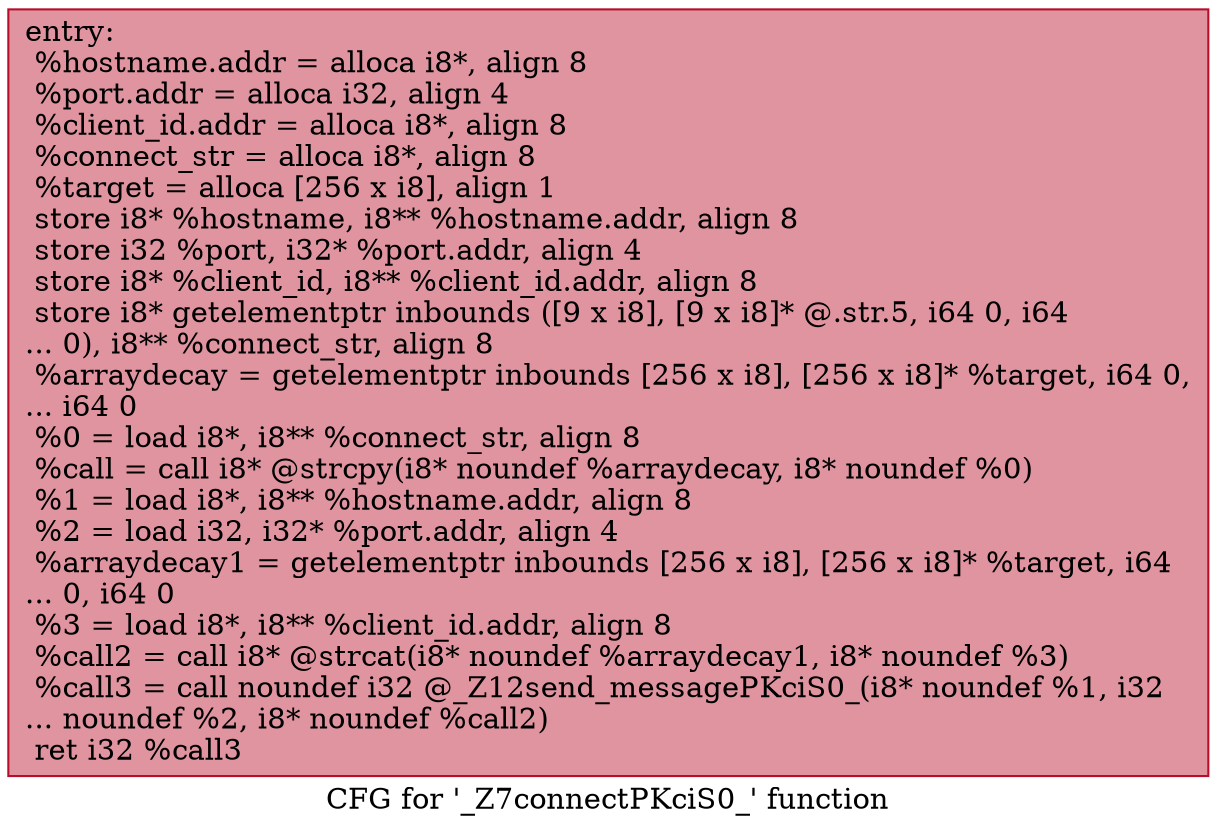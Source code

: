 digraph "CFG for '_Z7connectPKciS0_' function" {
	label="CFG for '_Z7connectPKciS0_' function";

	Node0x600003e79980 [shape=record,color="#b70d28ff", style=filled, fillcolor="#b70d2870",label="{entry:\l  %hostname.addr = alloca i8*, align 8\l  %port.addr = alloca i32, align 4\l  %client_id.addr = alloca i8*, align 8\l  %connect_str = alloca i8*, align 8\l  %target = alloca [256 x i8], align 1\l  store i8* %hostname, i8** %hostname.addr, align 8\l  store i32 %port, i32* %port.addr, align 4\l  store i8* %client_id, i8** %client_id.addr, align 8\l  store i8* getelementptr inbounds ([9 x i8], [9 x i8]* @.str.5, i64 0, i64\l... 0), i8** %connect_str, align 8\l  %arraydecay = getelementptr inbounds [256 x i8], [256 x i8]* %target, i64 0,\l... i64 0\l  %0 = load i8*, i8** %connect_str, align 8\l  %call = call i8* @strcpy(i8* noundef %arraydecay, i8* noundef %0)\l  %1 = load i8*, i8** %hostname.addr, align 8\l  %2 = load i32, i32* %port.addr, align 4\l  %arraydecay1 = getelementptr inbounds [256 x i8], [256 x i8]* %target, i64\l... 0, i64 0\l  %3 = load i8*, i8** %client_id.addr, align 8\l  %call2 = call i8* @strcat(i8* noundef %arraydecay1, i8* noundef %3)\l  %call3 = call noundef i32 @_Z12send_messagePKciS0_(i8* noundef %1, i32\l... noundef %2, i8* noundef %call2)\l  ret i32 %call3\l}"];
}
